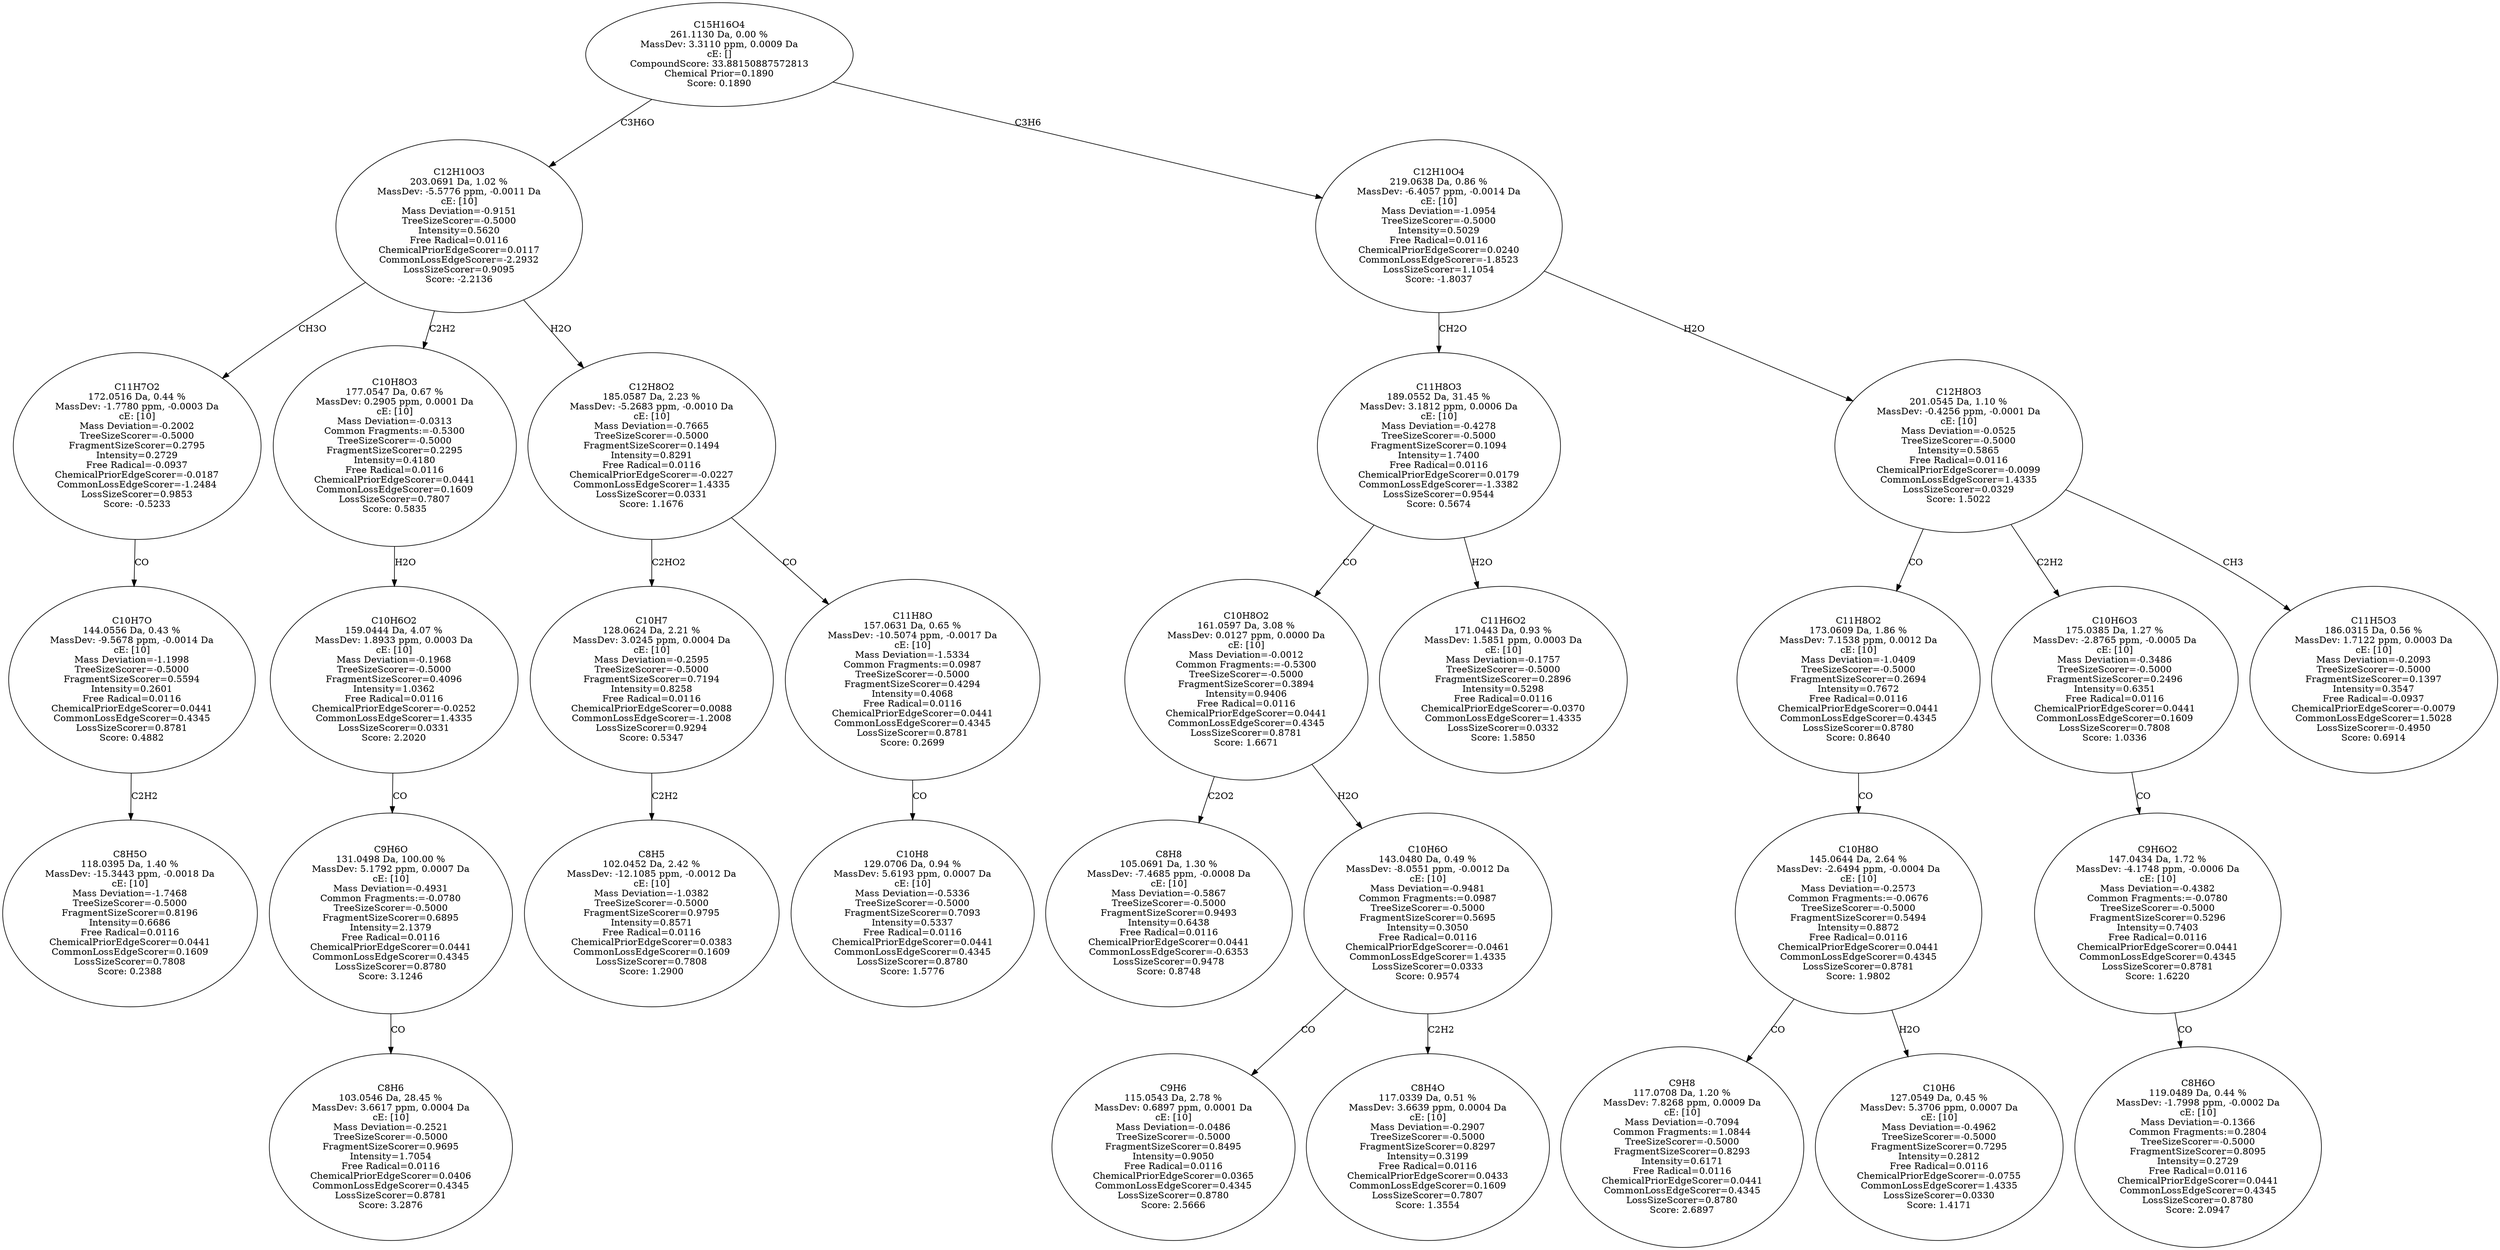 strict digraph {
v1 [label="C8H5O\n118.0395 Da, 1.40 %\nMassDev: -15.3443 ppm, -0.0018 Da\ncE: [10]\nMass Deviation=-1.7468\nTreeSizeScorer=-0.5000\nFragmentSizeScorer=0.8196\nIntensity=0.6686\nFree Radical=0.0116\nChemicalPriorEdgeScorer=0.0441\nCommonLossEdgeScorer=0.1609\nLossSizeScorer=0.7808\nScore: 0.2388"];
v2 [label="C10H7O\n144.0556 Da, 0.43 %\nMassDev: -9.5678 ppm, -0.0014 Da\ncE: [10]\nMass Deviation=-1.1998\nTreeSizeScorer=-0.5000\nFragmentSizeScorer=0.5594\nIntensity=0.2601\nFree Radical=0.0116\nChemicalPriorEdgeScorer=0.0441\nCommonLossEdgeScorer=0.4345\nLossSizeScorer=0.8781\nScore: 0.4882"];
v3 [label="C11H7O2\n172.0516 Da, 0.44 %\nMassDev: -1.7780 ppm, -0.0003 Da\ncE: [10]\nMass Deviation=-0.2002\nTreeSizeScorer=-0.5000\nFragmentSizeScorer=0.2795\nIntensity=0.2729\nFree Radical=-0.0937\nChemicalPriorEdgeScorer=-0.0187\nCommonLossEdgeScorer=-1.2484\nLossSizeScorer=0.9853\nScore: -0.5233"];
v4 [label="C8H6\n103.0546 Da, 28.45 %\nMassDev: 3.6617 ppm, 0.0004 Da\ncE: [10]\nMass Deviation=-0.2521\nTreeSizeScorer=-0.5000\nFragmentSizeScorer=0.9695\nIntensity=1.7054\nFree Radical=0.0116\nChemicalPriorEdgeScorer=0.0406\nCommonLossEdgeScorer=0.4345\nLossSizeScorer=0.8781\nScore: 3.2876"];
v5 [label="C9H6O\n131.0498 Da, 100.00 %\nMassDev: 5.1792 ppm, 0.0007 Da\ncE: [10]\nMass Deviation=-0.4931\nCommon Fragments:=-0.0780\nTreeSizeScorer=-0.5000\nFragmentSizeScorer=0.6895\nIntensity=2.1379\nFree Radical=0.0116\nChemicalPriorEdgeScorer=0.0441\nCommonLossEdgeScorer=0.4345\nLossSizeScorer=0.8780\nScore: 3.1246"];
v6 [label="C10H6O2\n159.0444 Da, 4.07 %\nMassDev: 1.8933 ppm, 0.0003 Da\ncE: [10]\nMass Deviation=-0.1968\nTreeSizeScorer=-0.5000\nFragmentSizeScorer=0.4096\nIntensity=1.0362\nFree Radical=0.0116\nChemicalPriorEdgeScorer=-0.0252\nCommonLossEdgeScorer=1.4335\nLossSizeScorer=0.0331\nScore: 2.2020"];
v7 [label="C10H8O3\n177.0547 Da, 0.67 %\nMassDev: 0.2905 ppm, 0.0001 Da\ncE: [10]\nMass Deviation=-0.0313\nCommon Fragments:=-0.5300\nTreeSizeScorer=-0.5000\nFragmentSizeScorer=0.2295\nIntensity=0.4180\nFree Radical=0.0116\nChemicalPriorEdgeScorer=0.0441\nCommonLossEdgeScorer=0.1609\nLossSizeScorer=0.7807\nScore: 0.5835"];
v8 [label="C8H5\n102.0452 Da, 2.42 %\nMassDev: -12.1085 ppm, -0.0012 Da\ncE: [10]\nMass Deviation=-1.0382\nTreeSizeScorer=-0.5000\nFragmentSizeScorer=0.9795\nIntensity=0.8571\nFree Radical=0.0116\nChemicalPriorEdgeScorer=0.0383\nCommonLossEdgeScorer=0.1609\nLossSizeScorer=0.7808\nScore: 1.2900"];
v9 [label="C10H7\n128.0624 Da, 2.21 %\nMassDev: 3.0245 ppm, 0.0004 Da\ncE: [10]\nMass Deviation=-0.2595\nTreeSizeScorer=-0.5000\nFragmentSizeScorer=0.7194\nIntensity=0.8258\nFree Radical=0.0116\nChemicalPriorEdgeScorer=0.0088\nCommonLossEdgeScorer=-1.2008\nLossSizeScorer=0.9294\nScore: 0.5347"];
v10 [label="C10H8\n129.0706 Da, 0.94 %\nMassDev: 5.6193 ppm, 0.0007 Da\ncE: [10]\nMass Deviation=-0.5336\nTreeSizeScorer=-0.5000\nFragmentSizeScorer=0.7093\nIntensity=0.5337\nFree Radical=0.0116\nChemicalPriorEdgeScorer=0.0441\nCommonLossEdgeScorer=0.4345\nLossSizeScorer=0.8780\nScore: 1.5776"];
v11 [label="C11H8O\n157.0631 Da, 0.65 %\nMassDev: -10.5074 ppm, -0.0017 Da\ncE: [10]\nMass Deviation=-1.5334\nCommon Fragments:=0.0987\nTreeSizeScorer=-0.5000\nFragmentSizeScorer=0.4294\nIntensity=0.4068\nFree Radical=0.0116\nChemicalPriorEdgeScorer=0.0441\nCommonLossEdgeScorer=0.4345\nLossSizeScorer=0.8781\nScore: 0.2699"];
v12 [label="C12H8O2\n185.0587 Da, 2.23 %\nMassDev: -5.2683 ppm, -0.0010 Da\ncE: [10]\nMass Deviation=-0.7665\nTreeSizeScorer=-0.5000\nFragmentSizeScorer=0.1494\nIntensity=0.8291\nFree Radical=0.0116\nChemicalPriorEdgeScorer=-0.0227\nCommonLossEdgeScorer=1.4335\nLossSizeScorer=0.0331\nScore: 1.1676"];
v13 [label="C12H10O3\n203.0691 Da, 1.02 %\nMassDev: -5.5776 ppm, -0.0011 Da\ncE: [10]\nMass Deviation=-0.9151\nTreeSizeScorer=-0.5000\nIntensity=0.5620\nFree Radical=0.0116\nChemicalPriorEdgeScorer=0.0117\nCommonLossEdgeScorer=-2.2932\nLossSizeScorer=0.9095\nScore: -2.2136"];
v14 [label="C8H8\n105.0691 Da, 1.30 %\nMassDev: -7.4685 ppm, -0.0008 Da\ncE: [10]\nMass Deviation=-0.5867\nTreeSizeScorer=-0.5000\nFragmentSizeScorer=0.9493\nIntensity=0.6438\nFree Radical=0.0116\nChemicalPriorEdgeScorer=0.0441\nCommonLossEdgeScorer=-0.6353\nLossSizeScorer=0.9478\nScore: 0.8748"];
v15 [label="C9H6\n115.0543 Da, 2.78 %\nMassDev: 0.6897 ppm, 0.0001 Da\ncE: [10]\nMass Deviation=-0.0486\nTreeSizeScorer=-0.5000\nFragmentSizeScorer=0.8495\nIntensity=0.9050\nFree Radical=0.0116\nChemicalPriorEdgeScorer=0.0365\nCommonLossEdgeScorer=0.4345\nLossSizeScorer=0.8780\nScore: 2.5666"];
v16 [label="C8H4O\n117.0339 Da, 0.51 %\nMassDev: 3.6639 ppm, 0.0004 Da\ncE: [10]\nMass Deviation=-0.2907\nTreeSizeScorer=-0.5000\nFragmentSizeScorer=0.8297\nIntensity=0.3199\nFree Radical=0.0116\nChemicalPriorEdgeScorer=0.0433\nCommonLossEdgeScorer=0.1609\nLossSizeScorer=0.7807\nScore: 1.3554"];
v17 [label="C10H6O\n143.0480 Da, 0.49 %\nMassDev: -8.0551 ppm, -0.0012 Da\ncE: [10]\nMass Deviation=-0.9481\nCommon Fragments:=0.0987\nTreeSizeScorer=-0.5000\nFragmentSizeScorer=0.5695\nIntensity=0.3050\nFree Radical=0.0116\nChemicalPriorEdgeScorer=-0.0461\nCommonLossEdgeScorer=1.4335\nLossSizeScorer=0.0333\nScore: 0.9574"];
v18 [label="C10H8O2\n161.0597 Da, 3.08 %\nMassDev: 0.0127 ppm, 0.0000 Da\ncE: [10]\nMass Deviation=-0.0012\nCommon Fragments:=-0.5300\nTreeSizeScorer=-0.5000\nFragmentSizeScorer=0.3894\nIntensity=0.9406\nFree Radical=0.0116\nChemicalPriorEdgeScorer=0.0441\nCommonLossEdgeScorer=0.4345\nLossSizeScorer=0.8781\nScore: 1.6671"];
v19 [label="C11H6O2\n171.0443 Da, 0.93 %\nMassDev: 1.5851 ppm, 0.0003 Da\ncE: [10]\nMass Deviation=-0.1757\nTreeSizeScorer=-0.5000\nFragmentSizeScorer=0.2896\nIntensity=0.5298\nFree Radical=0.0116\nChemicalPriorEdgeScorer=-0.0370\nCommonLossEdgeScorer=1.4335\nLossSizeScorer=0.0332\nScore: 1.5850"];
v20 [label="C11H8O3\n189.0552 Da, 31.45 %\nMassDev: 3.1812 ppm, 0.0006 Da\ncE: [10]\nMass Deviation=-0.4278\nTreeSizeScorer=-0.5000\nFragmentSizeScorer=0.1094\nIntensity=1.7400\nFree Radical=0.0116\nChemicalPriorEdgeScorer=0.0179\nCommonLossEdgeScorer=-1.3382\nLossSizeScorer=0.9544\nScore: 0.5674"];
v21 [label="C9H8\n117.0708 Da, 1.20 %\nMassDev: 7.8268 ppm, 0.0009 Da\ncE: [10]\nMass Deviation=-0.7094\nCommon Fragments:=1.0844\nTreeSizeScorer=-0.5000\nFragmentSizeScorer=0.8293\nIntensity=0.6171\nFree Radical=0.0116\nChemicalPriorEdgeScorer=0.0441\nCommonLossEdgeScorer=0.4345\nLossSizeScorer=0.8780\nScore: 2.6897"];
v22 [label="C10H6\n127.0549 Da, 0.45 %\nMassDev: 5.3706 ppm, 0.0007 Da\ncE: [10]\nMass Deviation=-0.4962\nTreeSizeScorer=-0.5000\nFragmentSizeScorer=0.7295\nIntensity=0.2812\nFree Radical=0.0116\nChemicalPriorEdgeScorer=-0.0755\nCommonLossEdgeScorer=1.4335\nLossSizeScorer=0.0330\nScore: 1.4171"];
v23 [label="C10H8O\n145.0644 Da, 2.64 %\nMassDev: -2.6494 ppm, -0.0004 Da\ncE: [10]\nMass Deviation=-0.2573\nCommon Fragments:=-0.0676\nTreeSizeScorer=-0.5000\nFragmentSizeScorer=0.5494\nIntensity=0.8872\nFree Radical=0.0116\nChemicalPriorEdgeScorer=0.0441\nCommonLossEdgeScorer=0.4345\nLossSizeScorer=0.8781\nScore: 1.9802"];
v24 [label="C11H8O2\n173.0609 Da, 1.86 %\nMassDev: 7.1538 ppm, 0.0012 Da\ncE: [10]\nMass Deviation=-1.0409\nTreeSizeScorer=-0.5000\nFragmentSizeScorer=0.2694\nIntensity=0.7672\nFree Radical=0.0116\nChemicalPriorEdgeScorer=0.0441\nCommonLossEdgeScorer=0.4345\nLossSizeScorer=0.8780\nScore: 0.8640"];
v25 [label="C8H6O\n119.0489 Da, 0.44 %\nMassDev: -1.7998 ppm, -0.0002 Da\ncE: [10]\nMass Deviation=-0.1366\nCommon Fragments:=0.2804\nTreeSizeScorer=-0.5000\nFragmentSizeScorer=0.8095\nIntensity=0.2729\nFree Radical=0.0116\nChemicalPriorEdgeScorer=0.0441\nCommonLossEdgeScorer=0.4345\nLossSizeScorer=0.8780\nScore: 2.0947"];
v26 [label="C9H6O2\n147.0434 Da, 1.72 %\nMassDev: -4.1748 ppm, -0.0006 Da\ncE: [10]\nMass Deviation=-0.4382\nCommon Fragments:=-0.0780\nTreeSizeScorer=-0.5000\nFragmentSizeScorer=0.5296\nIntensity=0.7403\nFree Radical=0.0116\nChemicalPriorEdgeScorer=0.0441\nCommonLossEdgeScorer=0.4345\nLossSizeScorer=0.8781\nScore: 1.6220"];
v27 [label="C10H6O3\n175.0385 Da, 1.27 %\nMassDev: -2.8765 ppm, -0.0005 Da\ncE: [10]\nMass Deviation=-0.3486\nTreeSizeScorer=-0.5000\nFragmentSizeScorer=0.2496\nIntensity=0.6351\nFree Radical=0.0116\nChemicalPriorEdgeScorer=0.0441\nCommonLossEdgeScorer=0.1609\nLossSizeScorer=0.7808\nScore: 1.0336"];
v28 [label="C11H5O3\n186.0315 Da, 0.56 %\nMassDev: 1.7122 ppm, 0.0003 Da\ncE: [10]\nMass Deviation=-0.2093\nTreeSizeScorer=-0.5000\nFragmentSizeScorer=0.1397\nIntensity=0.3547\nFree Radical=-0.0937\nChemicalPriorEdgeScorer=-0.0079\nCommonLossEdgeScorer=1.5028\nLossSizeScorer=-0.4950\nScore: 0.6914"];
v29 [label="C12H8O3\n201.0545 Da, 1.10 %\nMassDev: -0.4256 ppm, -0.0001 Da\ncE: [10]\nMass Deviation=-0.0525\nTreeSizeScorer=-0.5000\nIntensity=0.5865\nFree Radical=0.0116\nChemicalPriorEdgeScorer=-0.0099\nCommonLossEdgeScorer=1.4335\nLossSizeScorer=0.0329\nScore: 1.5022"];
v30 [label="C12H10O4\n219.0638 Da, 0.86 %\nMassDev: -6.4057 ppm, -0.0014 Da\ncE: [10]\nMass Deviation=-1.0954\nTreeSizeScorer=-0.5000\nIntensity=0.5029\nFree Radical=0.0116\nChemicalPriorEdgeScorer=0.0240\nCommonLossEdgeScorer=-1.8523\nLossSizeScorer=1.1054\nScore: -1.8037"];
v31 [label="C15H16O4\n261.1130 Da, 0.00 %\nMassDev: 3.3110 ppm, 0.0009 Da\ncE: []\nCompoundScore: 33.88150887572813\nChemical Prior=0.1890\nScore: 0.1890"];
v2 -> v1 [label="C2H2"];
v3 -> v2 [label="CO"];
v13 -> v3 [label="CH3O"];
v5 -> v4 [label="CO"];
v6 -> v5 [label="CO"];
v7 -> v6 [label="H2O"];
v13 -> v7 [label="C2H2"];
v9 -> v8 [label="C2H2"];
v12 -> v9 [label="C2HO2"];
v11 -> v10 [label="CO"];
v12 -> v11 [label="CO"];
v13 -> v12 [label="H2O"];
v31 -> v13 [label="C3H6O"];
v18 -> v14 [label="C2O2"];
v17 -> v15 [label="CO"];
v17 -> v16 [label="C2H2"];
v18 -> v17 [label="H2O"];
v20 -> v18 [label="CO"];
v20 -> v19 [label="H2O"];
v30 -> v20 [label="CH2O"];
v23 -> v21 [label="CO"];
v23 -> v22 [label="H2O"];
v24 -> v23 [label="CO"];
v29 -> v24 [label="CO"];
v26 -> v25 [label="CO"];
v27 -> v26 [label="CO"];
v29 -> v27 [label="C2H2"];
v29 -> v28 [label="CH3"];
v30 -> v29 [label="H2O"];
v31 -> v30 [label="C3H6"];
}